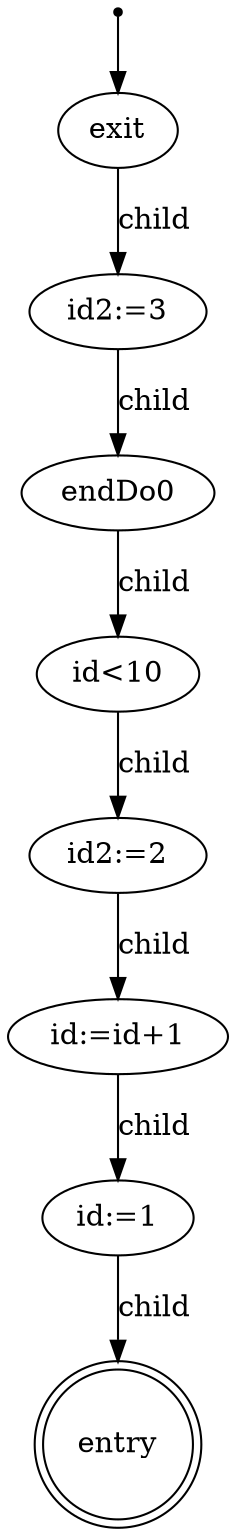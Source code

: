 digraph{
	inic[shape=point];

	exit[label="exit"]
	n5[label="id2:=3"]
	n4[label="endDo0"]
	n3[label="id<10"]
	n2[label="id2:=2"]
	n1[label="id:=id+1"]
	n0[label="id:=1"]
	entry[label="entry"]

	inic->exit;
	exit->n5 [label="child"];
	n5->n4 [label="child"];
	n4->n3 [label="child"];
	n3->n2 [label="child"];
	n2->n1 [label="child"];
	n1->n0 [label="child"];
	n0->entry [label="child"];
	entry[shape=doublecircle];
}